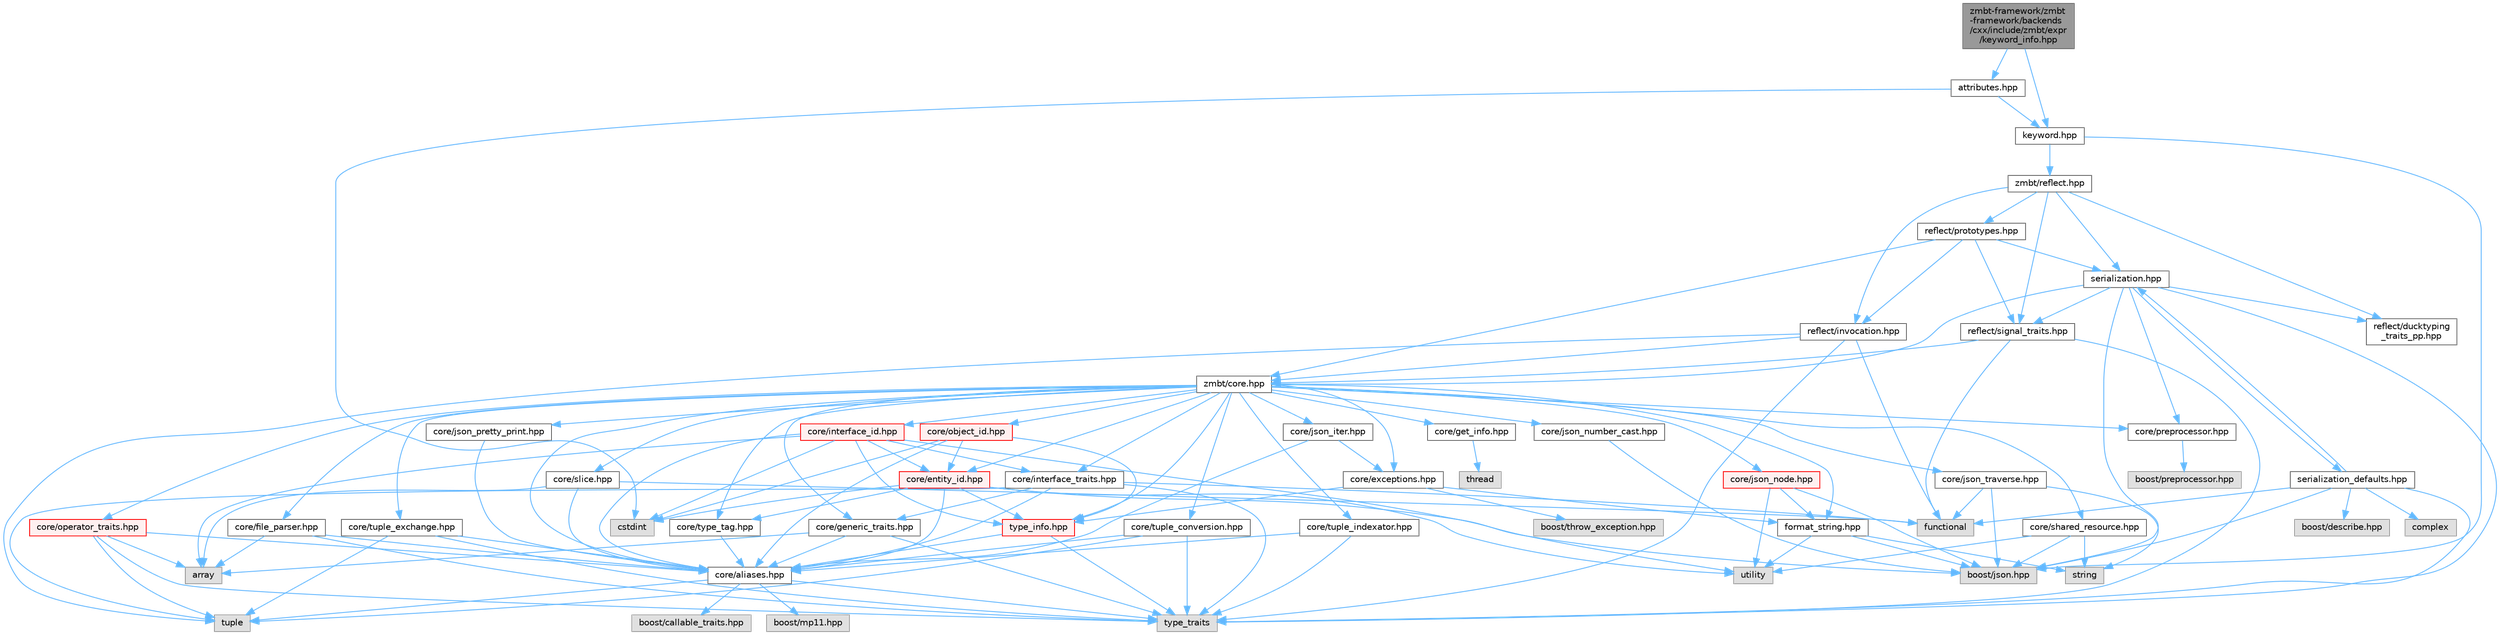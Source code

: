 digraph "zmbt-framework/zmbt-framework/backends/cxx/include/zmbt/expr/keyword_info.hpp"
{
 // LATEX_PDF_SIZE
  bgcolor="transparent";
  edge [fontname=Helvetica,fontsize=10,labelfontname=Helvetica,labelfontsize=10];
  node [fontname=Helvetica,fontsize=10,shape=box,height=0.2,width=0.4];
  Node1 [id="Node000001",label="zmbt-framework/zmbt\l-framework/backends\l/cxx/include/zmbt/expr\l/keyword_info.hpp",height=0.2,width=0.4,color="gray40", fillcolor="grey60", style="filled", fontcolor="black",tooltip=" "];
  Node1 -> Node2 [id="edge1_Node000001_Node000002",color="steelblue1",style="solid",tooltip=" "];
  Node2 [id="Node000002",label="keyword.hpp",height=0.2,width=0.4,color="grey40", fillcolor="white", style="filled",URL="$keyword_8hpp.html",tooltip=" "];
  Node2 -> Node3 [id="edge2_Node000002_Node000003",color="steelblue1",style="solid",tooltip=" "];
  Node3 [id="Node000003",label="boost/json.hpp",height=0.2,width=0.4,color="grey60", fillcolor="#E0E0E0", style="filled",tooltip=" "];
  Node2 -> Node4 [id="edge3_Node000002_Node000004",color="steelblue1",style="solid",tooltip=" "];
  Node4 [id="Node000004",label="zmbt/reflect.hpp",height=0.2,width=0.4,color="grey40", fillcolor="white", style="filled",URL="$reflect_8hpp.html",tooltip=" "];
  Node4 -> Node5 [id="edge4_Node000004_Node000005",color="steelblue1",style="solid",tooltip=" "];
  Node5 [id="Node000005",label="reflect/ducktyping\l_traits_pp.hpp",height=0.2,width=0.4,color="grey40", fillcolor="white", style="filled",URL="$ducktyping__traits__pp_8hpp.html",tooltip=" "];
  Node4 -> Node6 [id="edge5_Node000004_Node000006",color="steelblue1",style="solid",tooltip=" "];
  Node6 [id="Node000006",label="reflect/signal_traits.hpp",height=0.2,width=0.4,color="grey40", fillcolor="white", style="filled",URL="$signal__traits_8hpp.html",tooltip=" "];
  Node6 -> Node7 [id="edge6_Node000006_Node000007",color="steelblue1",style="solid",tooltip=" "];
  Node7 [id="Node000007",label="functional",height=0.2,width=0.4,color="grey60", fillcolor="#E0E0E0", style="filled",tooltip=" "];
  Node6 -> Node8 [id="edge7_Node000006_Node000008",color="steelblue1",style="solid",tooltip=" "];
  Node8 [id="Node000008",label="type_traits",height=0.2,width=0.4,color="grey60", fillcolor="#E0E0E0", style="filled",tooltip=" "];
  Node6 -> Node9 [id="edge8_Node000006_Node000009",color="steelblue1",style="solid",tooltip=" "];
  Node9 [id="Node000009",label="zmbt/core.hpp",height=0.2,width=0.4,color="grey40", fillcolor="white", style="filled",URL="$core_8hpp.html",tooltip=" "];
  Node9 -> Node10 [id="edge9_Node000009_Node000010",color="steelblue1",style="solid",tooltip=" "];
  Node10 [id="Node000010",label="core/aliases.hpp",height=0.2,width=0.4,color="grey40", fillcolor="white", style="filled",URL="$aliases_8hpp.html",tooltip=" "];
  Node10 -> Node8 [id="edge10_Node000010_Node000008",color="steelblue1",style="solid",tooltip=" "];
  Node10 -> Node11 [id="edge11_Node000010_Node000011",color="steelblue1",style="solid",tooltip=" "];
  Node11 [id="Node000011",label="tuple",height=0.2,width=0.4,color="grey60", fillcolor="#E0E0E0", style="filled",tooltip=" "];
  Node10 -> Node12 [id="edge12_Node000010_Node000012",color="steelblue1",style="solid",tooltip=" "];
  Node12 [id="Node000012",label="boost/callable_traits.hpp",height=0.2,width=0.4,color="grey60", fillcolor="#E0E0E0", style="filled",tooltip=" "];
  Node10 -> Node13 [id="edge13_Node000010_Node000013",color="steelblue1",style="solid",tooltip=" "];
  Node13 [id="Node000013",label="boost/mp11.hpp",height=0.2,width=0.4,color="grey60", fillcolor="#E0E0E0", style="filled",tooltip=" "];
  Node9 -> Node14 [id="edge14_Node000009_Node000014",color="steelblue1",style="solid",tooltip=" "];
  Node14 [id="Node000014",label="core/exceptions.hpp",height=0.2,width=0.4,color="grey40", fillcolor="white", style="filled",URL="$core_2exceptions_8hpp.html",tooltip=" "];
  Node14 -> Node15 [id="edge15_Node000014_Node000015",color="steelblue1",style="solid",tooltip=" "];
  Node15 [id="Node000015",label="boost/throw_exception.hpp",height=0.2,width=0.4,color="grey60", fillcolor="#E0E0E0", style="filled",tooltip=" "];
  Node14 -> Node16 [id="edge16_Node000014_Node000016",color="steelblue1",style="solid",tooltip=" "];
  Node16 [id="Node000016",label="format_string.hpp",height=0.2,width=0.4,color="grey40", fillcolor="white", style="filled",URL="$format__string_8hpp.html",tooltip=" "];
  Node16 -> Node3 [id="edge17_Node000016_Node000003",color="steelblue1",style="solid",tooltip=" "];
  Node16 -> Node17 [id="edge18_Node000016_Node000017",color="steelblue1",style="solid",tooltip=" "];
  Node17 [id="Node000017",label="string",height=0.2,width=0.4,color="grey60", fillcolor="#E0E0E0", style="filled",tooltip=" "];
  Node16 -> Node18 [id="edge19_Node000016_Node000018",color="steelblue1",style="solid",tooltip=" "];
  Node18 [id="Node000018",label="utility",height=0.2,width=0.4,color="grey60", fillcolor="#E0E0E0", style="filled",tooltip=" "];
  Node14 -> Node19 [id="edge20_Node000014_Node000019",color="steelblue1",style="solid",tooltip=" "];
  Node19 [id="Node000019",label="type_info.hpp",height=0.2,width=0.4,color="red", fillcolor="#FFF0F0", style="filled",URL="$type__info_8hpp.html",tooltip=" "];
  Node19 -> Node8 [id="edge21_Node000019_Node000008",color="steelblue1",style="solid",tooltip=" "];
  Node19 -> Node10 [id="edge22_Node000019_Node000010",color="steelblue1",style="solid",tooltip=" "];
  Node9 -> Node21 [id="edge23_Node000009_Node000021",color="steelblue1",style="solid",tooltip=" "];
  Node21 [id="Node000021",label="core/file_parser.hpp",height=0.2,width=0.4,color="grey40", fillcolor="white", style="filled",URL="$file__parser_8hpp.html",tooltip=" "];
  Node21 -> Node22 [id="edge24_Node000021_Node000022",color="steelblue1",style="solid",tooltip=" "];
  Node22 [id="Node000022",label="array",height=0.2,width=0.4,color="grey60", fillcolor="#E0E0E0", style="filled",tooltip=" "];
  Node21 -> Node8 [id="edge25_Node000021_Node000008",color="steelblue1",style="solid",tooltip=" "];
  Node21 -> Node10 [id="edge26_Node000021_Node000010",color="steelblue1",style="solid",tooltip=" "];
  Node9 -> Node16 [id="edge27_Node000009_Node000016",color="steelblue1",style="solid",tooltip=" "];
  Node9 -> Node23 [id="edge28_Node000009_Node000023",color="steelblue1",style="solid",tooltip=" "];
  Node23 [id="Node000023",label="core/generic_traits.hpp",height=0.2,width=0.4,color="grey40", fillcolor="white", style="filled",URL="$generic__traits_8hpp.html",tooltip=" "];
  Node23 -> Node8 [id="edge29_Node000023_Node000008",color="steelblue1",style="solid",tooltip=" "];
  Node23 -> Node22 [id="edge30_Node000023_Node000022",color="steelblue1",style="solid",tooltip=" "];
  Node23 -> Node10 [id="edge31_Node000023_Node000010",color="steelblue1",style="solid",tooltip=" "];
  Node9 -> Node24 [id="edge32_Node000009_Node000024",color="steelblue1",style="solid",tooltip=" "];
  Node24 [id="Node000024",label="core/get_info.hpp",height=0.2,width=0.4,color="grey40", fillcolor="white", style="filled",URL="$get__info_8hpp.html",tooltip=" "];
  Node24 -> Node25 [id="edge33_Node000024_Node000025",color="steelblue1",style="solid",tooltip=" "];
  Node25 [id="Node000025",label="thread",height=0.2,width=0.4,color="grey60", fillcolor="#E0E0E0", style="filled",tooltip=" "];
  Node9 -> Node26 [id="edge34_Node000009_Node000026",color="steelblue1",style="solid",tooltip=" "];
  Node26 [id="Node000026",label="core/interface_traits.hpp",height=0.2,width=0.4,color="grey40", fillcolor="white", style="filled",URL="$interface__traits_8hpp.html",tooltip=" "];
  Node26 -> Node7 [id="edge35_Node000026_Node000007",color="steelblue1",style="solid",tooltip=" "];
  Node26 -> Node11 [id="edge36_Node000026_Node000011",color="steelblue1",style="solid",tooltip=" "];
  Node26 -> Node8 [id="edge37_Node000026_Node000008",color="steelblue1",style="solid",tooltip=" "];
  Node26 -> Node10 [id="edge38_Node000026_Node000010",color="steelblue1",style="solid",tooltip=" "];
  Node26 -> Node23 [id="edge39_Node000026_Node000023",color="steelblue1",style="solid",tooltip=" "];
  Node9 -> Node27 [id="edge40_Node000009_Node000027",color="steelblue1",style="solid",tooltip=" "];
  Node27 [id="Node000027",label="core/json_iter.hpp",height=0.2,width=0.4,color="grey40", fillcolor="white", style="filled",URL="$json__iter_8hpp.html",tooltip=" "];
  Node27 -> Node10 [id="edge41_Node000027_Node000010",color="steelblue1",style="solid",tooltip=" "];
  Node27 -> Node14 [id="edge42_Node000027_Node000014",color="steelblue1",style="solid",tooltip=" "];
  Node9 -> Node28 [id="edge43_Node000009_Node000028",color="steelblue1",style="solid",tooltip=" "];
  Node28 [id="Node000028",label="core/json_node.hpp",height=0.2,width=0.4,color="red", fillcolor="#FFF0F0", style="filled",URL="$json__node_8hpp.html",tooltip=" "];
  Node28 -> Node3 [id="edge44_Node000028_Node000003",color="steelblue1",style="solid",tooltip=" "];
  Node28 -> Node18 [id="edge45_Node000028_Node000018",color="steelblue1",style="solid",tooltip=" "];
  Node28 -> Node16 [id="edge46_Node000028_Node000016",color="steelblue1",style="solid",tooltip=" "];
  Node9 -> Node32 [id="edge47_Node000009_Node000032",color="steelblue1",style="solid",tooltip=" "];
  Node32 [id="Node000032",label="core/json_number_cast.hpp",height=0.2,width=0.4,color="grey40", fillcolor="white", style="filled",URL="$json__number__cast_8hpp.html",tooltip=" "];
  Node32 -> Node3 [id="edge48_Node000032_Node000003",color="steelblue1",style="solid",tooltip=" "];
  Node9 -> Node33 [id="edge49_Node000009_Node000033",color="steelblue1",style="solid",tooltip=" "];
  Node33 [id="Node000033",label="core/json_traverse.hpp",height=0.2,width=0.4,color="grey40", fillcolor="white", style="filled",URL="$json__traverse_8hpp.html",tooltip=" "];
  Node33 -> Node7 [id="edge50_Node000033_Node000007",color="steelblue1",style="solid",tooltip=" "];
  Node33 -> Node17 [id="edge51_Node000033_Node000017",color="steelblue1",style="solid",tooltip=" "];
  Node33 -> Node3 [id="edge52_Node000033_Node000003",color="steelblue1",style="solid",tooltip=" "];
  Node9 -> Node34 [id="edge53_Node000009_Node000034",color="steelblue1",style="solid",tooltip=" "];
  Node34 [id="Node000034",label="core/json_pretty_print.hpp",height=0.2,width=0.4,color="grey40", fillcolor="white", style="filled",URL="$json__pretty__print_8hpp.html",tooltip=" "];
  Node34 -> Node10 [id="edge54_Node000034_Node000010",color="steelblue1",style="solid",tooltip=" "];
  Node9 -> Node35 [id="edge55_Node000009_Node000035",color="steelblue1",style="solid",tooltip=" "];
  Node35 [id="Node000035",label="core/slice.hpp",height=0.2,width=0.4,color="grey40", fillcolor="white", style="filled",URL="$slice_8hpp.html",tooltip=" "];
  Node35 -> Node22 [id="edge56_Node000035_Node000022",color="steelblue1",style="solid",tooltip=" "];
  Node35 -> Node7 [id="edge57_Node000035_Node000007",color="steelblue1",style="solid",tooltip=" "];
  Node35 -> Node10 [id="edge58_Node000035_Node000010",color="steelblue1",style="solid",tooltip=" "];
  Node9 -> Node36 [id="edge59_Node000009_Node000036",color="steelblue1",style="solid",tooltip=" "];
  Node36 [id="Node000036",label="core/preprocessor.hpp",height=0.2,width=0.4,color="grey40", fillcolor="white", style="filled",URL="$preprocessor_8hpp.html",tooltip="type traits to check serialization compatibility"];
  Node36 -> Node37 [id="edge60_Node000036_Node000037",color="steelblue1",style="solid",tooltip=" "];
  Node37 [id="Node000037",label="boost/preprocessor.hpp",height=0.2,width=0.4,color="grey60", fillcolor="#E0E0E0", style="filled",tooltip=" "];
  Node9 -> Node38 [id="edge61_Node000009_Node000038",color="steelblue1",style="solid",tooltip=" "];
  Node38 [id="Node000038",label="core/operator_traits.hpp",height=0.2,width=0.4,color="red", fillcolor="#FFF0F0", style="filled",URL="$operator__traits_8hpp.html",tooltip=" "];
  Node38 -> Node22 [id="edge62_Node000038_Node000022",color="steelblue1",style="solid",tooltip=" "];
  Node38 -> Node8 [id="edge63_Node000038_Node000008",color="steelblue1",style="solid",tooltip=" "];
  Node38 -> Node11 [id="edge64_Node000038_Node000011",color="steelblue1",style="solid",tooltip=" "];
  Node38 -> Node10 [id="edge65_Node000038_Node000010",color="steelblue1",style="solid",tooltip=" "];
  Node9 -> Node45 [id="edge66_Node000009_Node000045",color="steelblue1",style="solid",tooltip=" "];
  Node45 [id="Node000045",label="core/shared_resource.hpp",height=0.2,width=0.4,color="grey40", fillcolor="white", style="filled",URL="$shared__resource_8hpp.html",tooltip=" "];
  Node45 -> Node3 [id="edge67_Node000045_Node000003",color="steelblue1",style="solid",tooltip=" "];
  Node45 -> Node17 [id="edge68_Node000045_Node000017",color="steelblue1",style="solid",tooltip=" "];
  Node45 -> Node18 [id="edge69_Node000045_Node000018",color="steelblue1",style="solid",tooltip=" "];
  Node9 -> Node46 [id="edge70_Node000009_Node000046",color="steelblue1",style="solid",tooltip=" "];
  Node46 [id="Node000046",label="core/tuple_conversion.hpp",height=0.2,width=0.4,color="grey40", fillcolor="white", style="filled",URL="$tuple__conversion_8hpp.html",tooltip=" "];
  Node46 -> Node11 [id="edge71_Node000046_Node000011",color="steelblue1",style="solid",tooltip=" "];
  Node46 -> Node8 [id="edge72_Node000046_Node000008",color="steelblue1",style="solid",tooltip=" "];
  Node46 -> Node10 [id="edge73_Node000046_Node000010",color="steelblue1",style="solid",tooltip=" "];
  Node9 -> Node47 [id="edge74_Node000009_Node000047",color="steelblue1",style="solid",tooltip=" "];
  Node47 [id="Node000047",label="core/tuple_exchange.hpp",height=0.2,width=0.4,color="grey40", fillcolor="white", style="filled",URL="$tuple__exchange_8hpp.html",tooltip=" "];
  Node47 -> Node11 [id="edge75_Node000047_Node000011",color="steelblue1",style="solid",tooltip=" "];
  Node47 -> Node8 [id="edge76_Node000047_Node000008",color="steelblue1",style="solid",tooltip=" "];
  Node47 -> Node10 [id="edge77_Node000047_Node000010",color="steelblue1",style="solid",tooltip=" "];
  Node9 -> Node48 [id="edge78_Node000009_Node000048",color="steelblue1",style="solid",tooltip=" "];
  Node48 [id="Node000048",label="core/tuple_indexator.hpp",height=0.2,width=0.4,color="grey40", fillcolor="white", style="filled",URL="$tuple__indexator_8hpp.html",tooltip=" "];
  Node48 -> Node8 [id="edge79_Node000048_Node000008",color="steelblue1",style="solid",tooltip=" "];
  Node48 -> Node10 [id="edge80_Node000048_Node000010",color="steelblue1",style="solid",tooltip=" "];
  Node9 -> Node19 [id="edge81_Node000009_Node000019",color="steelblue1",style="solid",tooltip=" "];
  Node9 -> Node49 [id="edge82_Node000009_Node000049",color="steelblue1",style="solid",tooltip=" "];
  Node49 [id="Node000049",label="core/type_tag.hpp",height=0.2,width=0.4,color="grey40", fillcolor="white", style="filled",URL="$type__tag_8hpp.html",tooltip=" "];
  Node49 -> Node10 [id="edge83_Node000049_Node000010",color="steelblue1",style="solid",tooltip=" "];
  Node9 -> Node50 [id="edge84_Node000009_Node000050",color="steelblue1",style="solid",tooltip=" "];
  Node50 [id="Node000050",label="core/entity_id.hpp",height=0.2,width=0.4,color="red", fillcolor="#FFF0F0", style="filled",URL="$entity__id_8hpp.html",tooltip=" "];
  Node50 -> Node51 [id="edge85_Node000050_Node000051",color="steelblue1",style="solid",tooltip=" "];
  Node51 [id="Node000051",label="cstdint",height=0.2,width=0.4,color="grey60", fillcolor="#E0E0E0", style="filled",tooltip=" "];
  Node50 -> Node18 [id="edge86_Node000050_Node000018",color="steelblue1",style="solid",tooltip=" "];
  Node50 -> Node3 [id="edge87_Node000050_Node000003",color="steelblue1",style="solid",tooltip=" "];
  Node50 -> Node10 [id="edge88_Node000050_Node000010",color="steelblue1",style="solid",tooltip=" "];
  Node50 -> Node49 [id="edge89_Node000050_Node000049",color="steelblue1",style="solid",tooltip=" "];
  Node50 -> Node19 [id="edge90_Node000050_Node000019",color="steelblue1",style="solid",tooltip=" "];
  Node9 -> Node53 [id="edge91_Node000009_Node000053",color="steelblue1",style="solid",tooltip=" "];
  Node53 [id="Node000053",label="core/interface_id.hpp",height=0.2,width=0.4,color="red", fillcolor="#FFF0F0", style="filled",URL="$interface__id_8hpp.html",tooltip=" "];
  Node53 -> Node22 [id="edge92_Node000053_Node000022",color="steelblue1",style="solid",tooltip=" "];
  Node53 -> Node51 [id="edge93_Node000053_Node000051",color="steelblue1",style="solid",tooltip=" "];
  Node53 -> Node18 [id="edge94_Node000053_Node000018",color="steelblue1",style="solid",tooltip=" "];
  Node53 -> Node10 [id="edge95_Node000053_Node000010",color="steelblue1",style="solid",tooltip=" "];
  Node53 -> Node50 [id="edge96_Node000053_Node000050",color="steelblue1",style="solid",tooltip=" "];
  Node53 -> Node26 [id="edge97_Node000053_Node000026",color="steelblue1",style="solid",tooltip=" "];
  Node53 -> Node19 [id="edge98_Node000053_Node000019",color="steelblue1",style="solid",tooltip=" "];
  Node9 -> Node57 [id="edge99_Node000009_Node000057",color="steelblue1",style="solid",tooltip=" "];
  Node57 [id="Node000057",label="core/object_id.hpp",height=0.2,width=0.4,color="red", fillcolor="#FFF0F0", style="filled",URL="$object__id_8hpp.html",tooltip=" "];
  Node57 -> Node51 [id="edge100_Node000057_Node000051",color="steelblue1",style="solid",tooltip=" "];
  Node57 -> Node10 [id="edge101_Node000057_Node000010",color="steelblue1",style="solid",tooltip=" "];
  Node57 -> Node50 [id="edge102_Node000057_Node000050",color="steelblue1",style="solid",tooltip=" "];
  Node57 -> Node19 [id="edge103_Node000057_Node000019",color="steelblue1",style="solid",tooltip=" "];
  Node4 -> Node58 [id="edge104_Node000004_Node000058",color="steelblue1",style="solid",tooltip=" "];
  Node58 [id="Node000058",label="reflect/invocation.hpp",height=0.2,width=0.4,color="grey40", fillcolor="white", style="filled",URL="$invocation_8hpp.html",tooltip=" "];
  Node58 -> Node7 [id="edge105_Node000058_Node000007",color="steelblue1",style="solid",tooltip=" "];
  Node58 -> Node11 [id="edge106_Node000058_Node000011",color="steelblue1",style="solid",tooltip=" "];
  Node58 -> Node8 [id="edge107_Node000058_Node000008",color="steelblue1",style="solid",tooltip=" "];
  Node58 -> Node9 [id="edge108_Node000058_Node000009",color="steelblue1",style="solid",tooltip=" "];
  Node4 -> Node59 [id="edge109_Node000004_Node000059",color="steelblue1",style="solid",tooltip=" "];
  Node59 [id="Node000059",label="reflect/prototypes.hpp",height=0.2,width=0.4,color="grey40", fillcolor="white", style="filled",URL="$prototypes_8hpp.html",tooltip=" "];
  Node59 -> Node9 [id="edge110_Node000059_Node000009",color="steelblue1",style="solid",tooltip=" "];
  Node59 -> Node6 [id="edge111_Node000059_Node000006",color="steelblue1",style="solid",tooltip=" "];
  Node59 -> Node60 [id="edge112_Node000059_Node000060",color="steelblue1",style="solid",tooltip=" "];
  Node60 [id="Node000060",label="serialization.hpp",height=0.2,width=0.4,color="grey40", fillcolor="white", style="filled",URL="$serialization_8hpp.html",tooltip=" "];
  Node60 -> Node8 [id="edge113_Node000060_Node000008",color="steelblue1",style="solid",tooltip=" "];
  Node60 -> Node3 [id="edge114_Node000060_Node000003",color="steelblue1",style="solid",tooltip=" "];
  Node60 -> Node36 [id="edge115_Node000060_Node000036",color="steelblue1",style="solid",tooltip=" "];
  Node60 -> Node9 [id="edge116_Node000060_Node000009",color="steelblue1",style="solid",tooltip=" "];
  Node60 -> Node5 [id="edge117_Node000060_Node000005",color="steelblue1",style="solid",tooltip=" "];
  Node60 -> Node6 [id="edge118_Node000060_Node000006",color="steelblue1",style="solid",tooltip=" "];
  Node60 -> Node61 [id="edge119_Node000060_Node000061",color="steelblue1",style="solid",tooltip=" "];
  Node61 [id="Node000061",label="serialization_defaults.hpp",height=0.2,width=0.4,color="grey40", fillcolor="white", style="filled",URL="$serialization__defaults_8hpp.html",tooltip=" "];
  Node61 -> Node7 [id="edge120_Node000061_Node000007",color="steelblue1",style="solid",tooltip=" "];
  Node61 -> Node8 [id="edge121_Node000061_Node000008",color="steelblue1",style="solid",tooltip=" "];
  Node61 -> Node62 [id="edge122_Node000061_Node000062",color="steelblue1",style="solid",tooltip=" "];
  Node62 [id="Node000062",label="boost/describe.hpp",height=0.2,width=0.4,color="grey60", fillcolor="#E0E0E0", style="filled",tooltip=" "];
  Node61 -> Node3 [id="edge123_Node000061_Node000003",color="steelblue1",style="solid",tooltip=" "];
  Node61 -> Node60 [id="edge124_Node000061_Node000060",color="steelblue1",style="solid",tooltip=" "];
  Node61 -> Node63 [id="edge125_Node000061_Node000063",color="steelblue1",style="solid",tooltip=" "];
  Node63 [id="Node000063",label="complex",height=0.2,width=0.4,color="grey60", fillcolor="#E0E0E0", style="filled",tooltip=" "];
  Node59 -> Node58 [id="edge126_Node000059_Node000058",color="steelblue1",style="solid",tooltip=" "];
  Node4 -> Node60 [id="edge127_Node000004_Node000060",color="steelblue1",style="solid",tooltip=" "];
  Node1 -> Node64 [id="edge128_Node000001_Node000064",color="steelblue1",style="solid",tooltip=" "];
  Node64 [id="Node000064",label="attributes.hpp",height=0.2,width=0.4,color="grey40", fillcolor="white", style="filled",URL="$attributes_8hpp.html",tooltip=" "];
  Node64 -> Node51 [id="edge129_Node000064_Node000051",color="steelblue1",style="solid",tooltip=" "];
  Node64 -> Node2 [id="edge130_Node000064_Node000002",color="steelblue1",style="solid",tooltip=" "];
}
